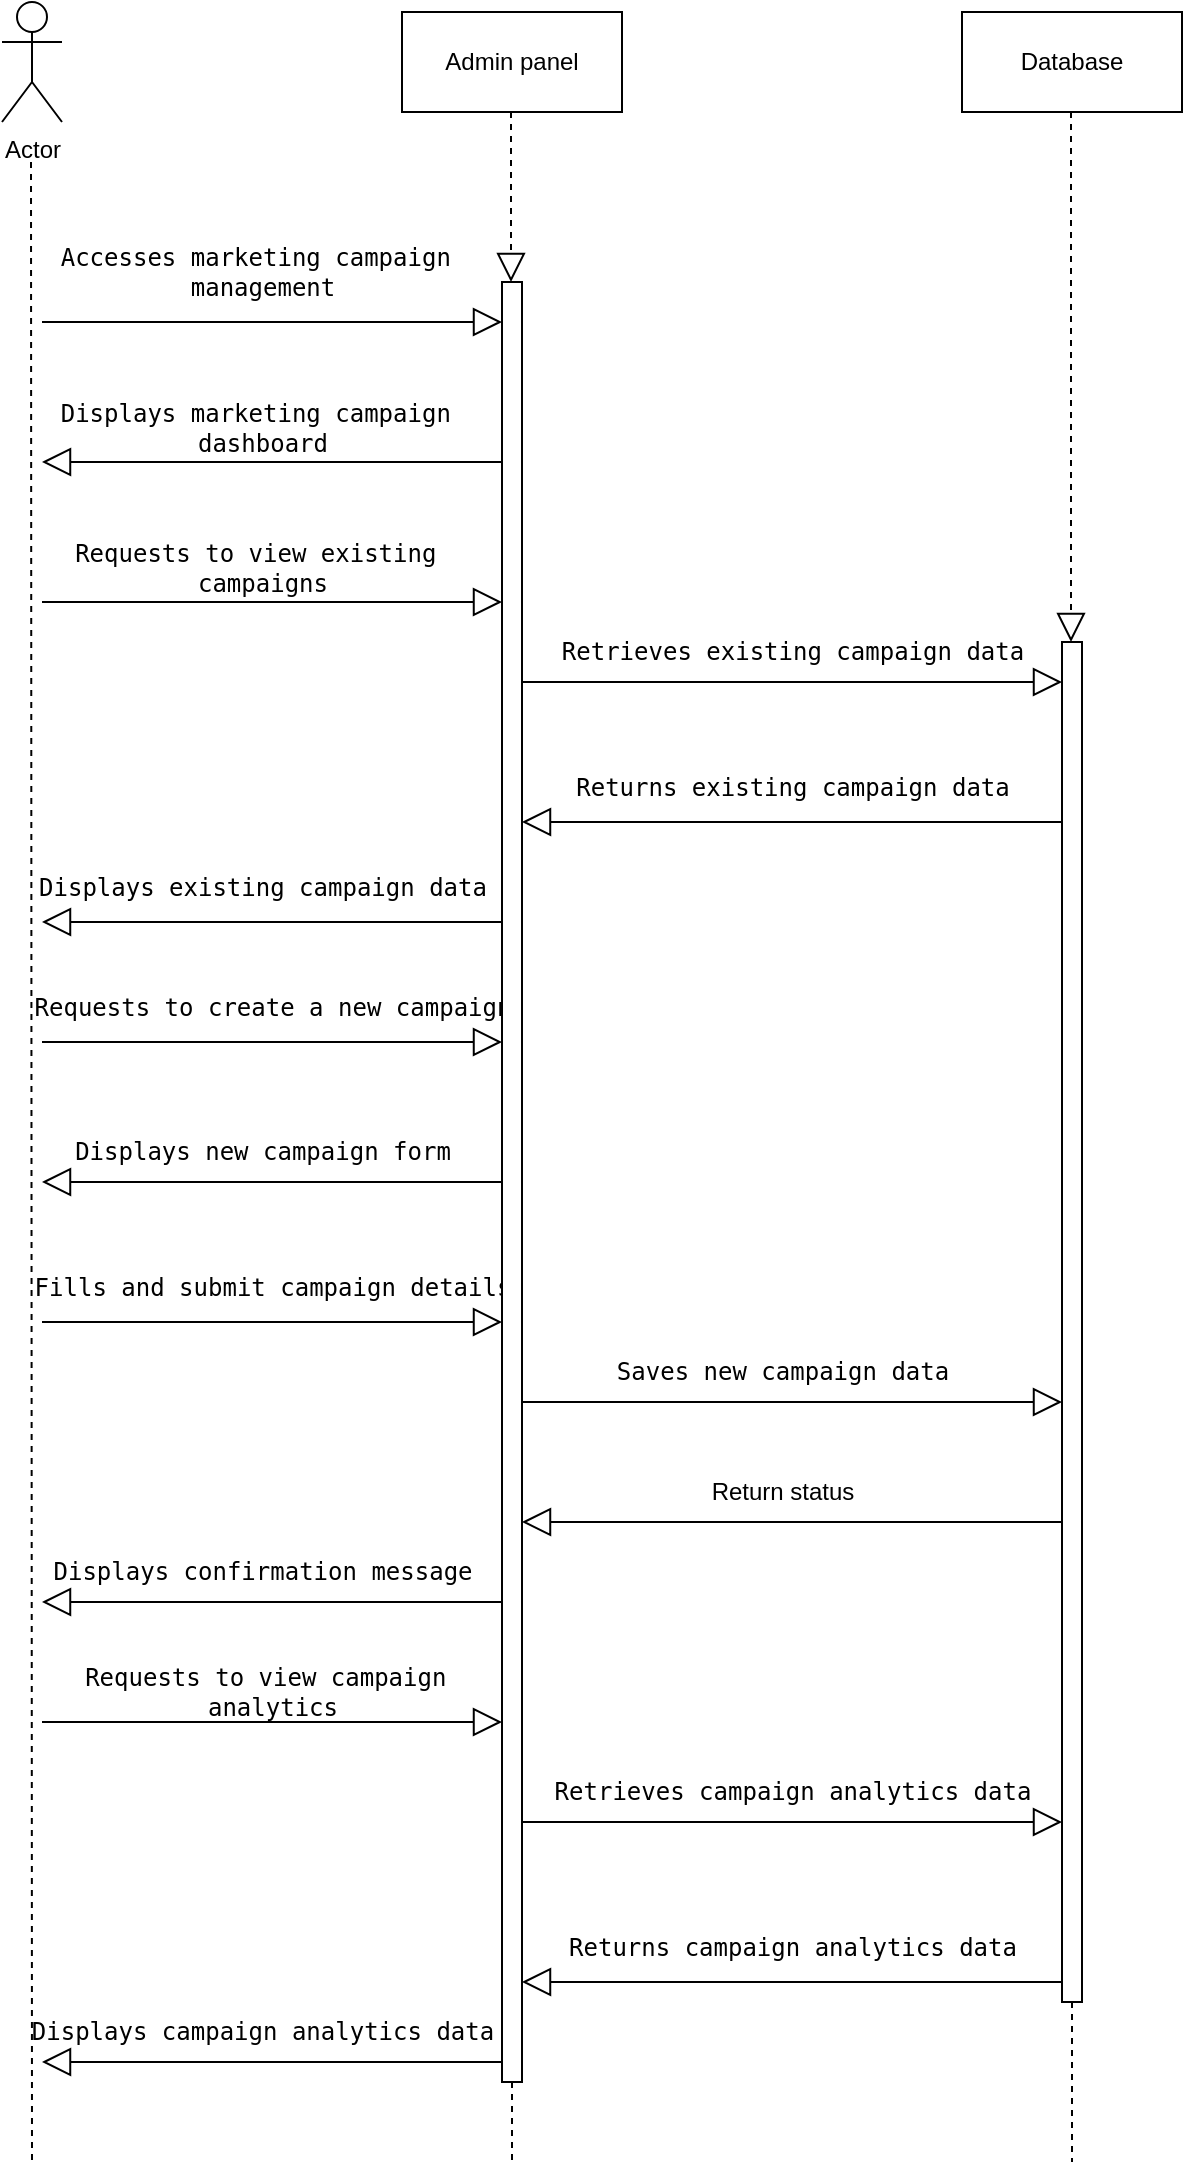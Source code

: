 <mxfile version="21.2.9" type="github">
  <diagram name="Page-1" id="fR5AoKFUi878igqshQwZ">
    <mxGraphModel dx="954" dy="556" grid="1" gridSize="10" guides="1" tooltips="1" connect="1" arrows="1" fold="1" page="1" pageScale="1" pageWidth="1100" pageHeight="1700" math="0" shadow="0">
      <root>
        <mxCell id="0" />
        <mxCell id="1" parent="0" />
        <mxCell id="9Yb_SmCTX4piKXww7C_m-1" value="Actor" style="shape=umlActor;verticalLabelPosition=bottom;verticalAlign=top;html=1;outlineConnect=0;" vertex="1" parent="1">
          <mxGeometry x="80" y="40" width="30" height="60" as="geometry" />
        </mxCell>
        <mxCell id="9Yb_SmCTX4piKXww7C_m-2" value="Database" style="html=1;whiteSpace=wrap;" vertex="1" parent="1">
          <mxGeometry x="560" y="45" width="110" height="50" as="geometry" />
        </mxCell>
        <mxCell id="9Yb_SmCTX4piKXww7C_m-3" value="Admin panel" style="html=1;whiteSpace=wrap;" vertex="1" parent="1">
          <mxGeometry x="280" y="45" width="110" height="50" as="geometry" />
        </mxCell>
        <mxCell id="9Yb_SmCTX4piKXww7C_m-4" value="" style="endArrow=none;dashed=1;endFill=0;endSize=12;html=1;rounded=0;" edge="1" parent="1">
          <mxGeometry width="160" relative="1" as="geometry">
            <mxPoint x="94.5" y="120" as="sourcePoint" />
            <mxPoint x="95" y="1120" as="targetPoint" />
          </mxGeometry>
        </mxCell>
        <mxCell id="9Yb_SmCTX4piKXww7C_m-5" value="" style="endArrow=none;dashed=1;endFill=0;endSize=12;html=1;rounded=0;" edge="1" parent="1" source="9Yb_SmCTX4piKXww7C_m-42">
          <mxGeometry width="160" relative="1" as="geometry">
            <mxPoint x="334.5" y="95" as="sourcePoint" />
            <mxPoint x="335" y="1120" as="targetPoint" />
          </mxGeometry>
        </mxCell>
        <mxCell id="9Yb_SmCTX4piKXww7C_m-6" value="" style="endArrow=none;dashed=1;endFill=0;endSize=12;html=1;rounded=0;" edge="1" parent="1" source="9Yb_SmCTX4piKXww7C_m-44">
          <mxGeometry width="160" relative="1" as="geometry">
            <mxPoint x="614.5" y="95" as="sourcePoint" />
            <mxPoint x="615" y="1120" as="targetPoint" />
          </mxGeometry>
        </mxCell>
        <mxCell id="9Yb_SmCTX4piKXww7C_m-7" value="&lt;pre&gt;&lt;code class=&quot;!whitespace-pre hljs language-sql&quot;&gt;Accesses marketing campaign &lt;br&gt;management&lt;/code&gt;&lt;/pre&gt;" style="text;html=1;align=center;verticalAlign=middle;resizable=0;points=[];autosize=1;strokeColor=none;fillColor=none;" vertex="1" parent="1">
          <mxGeometry x="100" y="140" width="220" height="70" as="geometry" />
        </mxCell>
        <mxCell id="9Yb_SmCTX4piKXww7C_m-8" value="&lt;pre&gt;&lt;code class=&quot;!whitespace-pre hljs language-sql&quot;&gt;Displays marketing campaign &lt;br&gt;dashboard&lt;/code&gt;&lt;/pre&gt;" style="text;html=1;align=center;verticalAlign=middle;resizable=0;points=[];autosize=1;strokeColor=none;fillColor=none;" vertex="1" parent="1">
          <mxGeometry x="100" y="218" width="220" height="70" as="geometry" />
        </mxCell>
        <mxCell id="9Yb_SmCTX4piKXww7C_m-9" value="&lt;pre&gt;&lt;code class=&quot;!whitespace-pre hljs language-sql&quot;&gt;Requests to &lt;span class=&quot;hljs-keyword&quot;&gt;view&lt;/span&gt; existing &lt;br&gt;campaigns&lt;/code&gt;&lt;/pre&gt;" style="text;html=1;align=center;verticalAlign=middle;resizable=0;points=[];autosize=1;strokeColor=none;fillColor=none;" vertex="1" parent="1">
          <mxGeometry x="105" y="288" width="210" height="70" as="geometry" />
        </mxCell>
        <mxCell id="9Yb_SmCTX4piKXww7C_m-10" value="&lt;pre&gt;&lt;code class=&quot;!whitespace-pre hljs language-sql&quot;&gt;Retrieves existing campaign data&lt;/code&gt;&lt;/pre&gt;" style="text;html=1;align=center;verticalAlign=middle;resizable=0;points=[];autosize=1;strokeColor=none;fillColor=none;" vertex="1" parent="1">
          <mxGeometry x="350" y="340" width="250" height="50" as="geometry" />
        </mxCell>
        <mxCell id="9Yb_SmCTX4piKXww7C_m-11" value="&lt;pre&gt;&lt;code class=&quot;!whitespace-pre hljs language-sql&quot;&gt;Returns existing campaign data&lt;/code&gt;&lt;/pre&gt;" style="text;html=1;align=center;verticalAlign=middle;resizable=0;points=[];autosize=1;strokeColor=none;fillColor=none;" vertex="1" parent="1">
          <mxGeometry x="360" y="408" width="230" height="50" as="geometry" />
        </mxCell>
        <mxCell id="9Yb_SmCTX4piKXww7C_m-14" value="&lt;pre&gt;&lt;code class=&quot;!whitespace-pre hljs language-sql&quot;&gt;Displays existing campaign data&lt;/code&gt;&lt;/pre&gt;" style="text;html=1;align=center;verticalAlign=middle;resizable=0;points=[];autosize=1;strokeColor=none;fillColor=none;" vertex="1" parent="1">
          <mxGeometry x="90" y="458" width="240" height="50" as="geometry" />
        </mxCell>
        <mxCell id="9Yb_SmCTX4piKXww7C_m-15" value="&lt;pre&gt;&lt;code class=&quot;!whitespace-pre hljs language-sql&quot;&gt;Requests to &lt;span class=&quot;hljs-keyword&quot;&gt;create&lt;/span&gt; a &lt;span class=&quot;hljs-keyword&quot;&gt;new&lt;/span&gt; campaign&lt;/code&gt;&lt;/pre&gt;" style="text;html=1;align=center;verticalAlign=middle;resizable=0;points=[];autosize=1;strokeColor=none;fillColor=none;" vertex="1" parent="1">
          <mxGeometry x="90" y="518" width="250" height="50" as="geometry" />
        </mxCell>
        <mxCell id="9Yb_SmCTX4piKXww7C_m-16" value="&lt;pre&gt;&lt;code class=&quot;!whitespace-pre hljs language-sql&quot;&gt;Displays new campaign form&lt;/code&gt;&lt;/pre&gt;" style="text;html=1;align=center;verticalAlign=middle;resizable=0;points=[];autosize=1;strokeColor=none;fillColor=none;" vertex="1" parent="1">
          <mxGeometry x="105" y="590" width="210" height="50" as="geometry" />
        </mxCell>
        <mxCell id="9Yb_SmCTX4piKXww7C_m-17" value="&lt;pre&gt;&lt;code class=&quot;!whitespace-pre hljs language-sql&quot;&gt;Fills and submit campaign details&lt;/code&gt;&lt;/pre&gt;" style="text;html=1;align=center;verticalAlign=middle;resizable=0;points=[];autosize=1;strokeColor=none;fillColor=none;" vertex="1" parent="1">
          <mxGeometry x="90" y="658" width="250" height="50" as="geometry" />
        </mxCell>
        <mxCell id="9Yb_SmCTX4piKXww7C_m-18" value="&lt;pre&gt;&lt;code class=&quot;!whitespace-pre hljs language-sql&quot;&gt;Saves new campaign data&lt;/code&gt;&lt;/pre&gt;" style="text;html=1;align=center;verticalAlign=middle;resizable=0;points=[];autosize=1;strokeColor=none;fillColor=none;" vertex="1" parent="1">
          <mxGeometry x="380" y="700" width="180" height="50" as="geometry" />
        </mxCell>
        <mxCell id="9Yb_SmCTX4piKXww7C_m-19" value="&lt;div&gt;Return status&lt;/div&gt;" style="text;html=1;align=center;verticalAlign=middle;resizable=0;points=[];autosize=1;strokeColor=none;fillColor=none;" vertex="1" parent="1">
          <mxGeometry x="420" y="770" width="100" height="30" as="geometry" />
        </mxCell>
        <mxCell id="9Yb_SmCTX4piKXww7C_m-20" value="&lt;pre&gt;&lt;code class=&quot;!whitespace-pre hljs language-sql&quot;&gt;Displays confirmation message&lt;/code&gt;&lt;/pre&gt;" style="text;html=1;align=center;verticalAlign=middle;resizable=0;points=[];autosize=1;strokeColor=none;fillColor=none;" vertex="1" parent="1">
          <mxGeometry x="95" y="800" width="230" height="50" as="geometry" />
        </mxCell>
        <mxCell id="9Yb_SmCTX4piKXww7C_m-21" value="&lt;pre&gt;&lt;code class=&quot;!whitespace-pre hljs language-sql&quot;&gt;Requests to &lt;span class=&quot;hljs-keyword&quot;&gt;view&lt;/span&gt; campaign &lt;br&gt;analytics&lt;/code&gt;&lt;/pre&gt;" style="text;html=1;align=center;verticalAlign=middle;resizable=0;points=[];autosize=1;strokeColor=none;fillColor=none;" vertex="1" parent="1">
          <mxGeometry x="110" y="850" width="210" height="70" as="geometry" />
        </mxCell>
        <mxCell id="9Yb_SmCTX4piKXww7C_m-22" value="&lt;pre&gt;&lt;code class=&quot;!whitespace-pre hljs language-sql&quot;&gt;Retrieves campaign analytics data&lt;/code&gt;&lt;/pre&gt;" style="text;html=1;align=center;verticalAlign=middle;resizable=0;points=[];autosize=1;strokeColor=none;fillColor=none;" vertex="1" parent="1">
          <mxGeometry x="350" y="910" width="250" height="50" as="geometry" />
        </mxCell>
        <mxCell id="9Yb_SmCTX4piKXww7C_m-23" value="&lt;pre&gt;&lt;code class=&quot;!whitespace-pre hljs language-sql&quot;&gt;Returns campaign analytics data&lt;/code&gt;&lt;/pre&gt;" style="text;html=1;align=center;verticalAlign=middle;resizable=0;points=[];autosize=1;strokeColor=none;fillColor=none;" vertex="1" parent="1">
          <mxGeometry x="355" y="988" width="240" height="50" as="geometry" />
        </mxCell>
        <mxCell id="9Yb_SmCTX4piKXww7C_m-24" value="&lt;pre&gt;&lt;code class=&quot;!whitespace-pre hljs language-sql&quot;&gt;Displays campaign analytics data&lt;/code&gt;&lt;/pre&gt;" style="text;html=1;align=center;verticalAlign=middle;resizable=0;points=[];autosize=1;strokeColor=none;fillColor=none;" vertex="1" parent="1">
          <mxGeometry x="85" y="1030" width="250" height="50" as="geometry" />
        </mxCell>
        <mxCell id="9Yb_SmCTX4piKXww7C_m-25" value="" style="endArrow=block;endFill=0;endSize=12;html=1;rounded=0;" edge="1" parent="1">
          <mxGeometry width="160" relative="1" as="geometry">
            <mxPoint x="100" y="200" as="sourcePoint" />
            <mxPoint x="330" y="200" as="targetPoint" />
          </mxGeometry>
        </mxCell>
        <mxCell id="9Yb_SmCTX4piKXww7C_m-26" value="" style="endArrow=block;endFill=0;endSize=12;html=1;rounded=0;" edge="1" parent="1">
          <mxGeometry width="160" relative="1" as="geometry">
            <mxPoint x="330" y="270" as="sourcePoint" />
            <mxPoint x="100" y="270" as="targetPoint" />
          </mxGeometry>
        </mxCell>
        <mxCell id="9Yb_SmCTX4piKXww7C_m-27" value="" style="endArrow=block;endFill=0;endSize=12;html=1;rounded=0;" edge="1" parent="1">
          <mxGeometry width="160" relative="1" as="geometry">
            <mxPoint x="100" y="340" as="sourcePoint" />
            <mxPoint x="330" y="340" as="targetPoint" />
          </mxGeometry>
        </mxCell>
        <mxCell id="9Yb_SmCTX4piKXww7C_m-28" value="" style="endArrow=block;endFill=0;endSize=12;html=1;rounded=0;" edge="1" parent="1">
          <mxGeometry width="160" relative="1" as="geometry">
            <mxPoint x="340" y="380" as="sourcePoint" />
            <mxPoint x="610" y="380" as="targetPoint" />
          </mxGeometry>
        </mxCell>
        <mxCell id="9Yb_SmCTX4piKXww7C_m-29" value="" style="endArrow=block;endFill=0;endSize=12;html=1;rounded=0;" edge="1" parent="1">
          <mxGeometry width="160" relative="1" as="geometry">
            <mxPoint x="610" y="450" as="sourcePoint" />
            <mxPoint x="340" y="450" as="targetPoint" />
          </mxGeometry>
        </mxCell>
        <mxCell id="9Yb_SmCTX4piKXww7C_m-30" value="" style="endArrow=block;endFill=0;endSize=12;html=1;rounded=0;" edge="1" parent="1">
          <mxGeometry width="160" relative="1" as="geometry">
            <mxPoint x="330" y="500" as="sourcePoint" />
            <mxPoint x="100" y="500" as="targetPoint" />
          </mxGeometry>
        </mxCell>
        <mxCell id="9Yb_SmCTX4piKXww7C_m-31" value="" style="endArrow=block;endFill=0;endSize=12;html=1;rounded=0;" edge="1" parent="1">
          <mxGeometry width="160" relative="1" as="geometry">
            <mxPoint x="100" y="560" as="sourcePoint" />
            <mxPoint x="330" y="560" as="targetPoint" />
          </mxGeometry>
        </mxCell>
        <mxCell id="9Yb_SmCTX4piKXww7C_m-32" value="" style="endArrow=block;endFill=0;endSize=12;html=1;rounded=0;" edge="1" parent="1">
          <mxGeometry width="160" relative="1" as="geometry">
            <mxPoint x="330" y="630" as="sourcePoint" />
            <mxPoint x="100" y="630" as="targetPoint" />
          </mxGeometry>
        </mxCell>
        <mxCell id="9Yb_SmCTX4piKXww7C_m-33" value="" style="endArrow=block;endFill=0;endSize=12;html=1;rounded=0;" edge="1" parent="1">
          <mxGeometry width="160" relative="1" as="geometry">
            <mxPoint x="100" y="700" as="sourcePoint" />
            <mxPoint x="330" y="700" as="targetPoint" />
          </mxGeometry>
        </mxCell>
        <mxCell id="9Yb_SmCTX4piKXww7C_m-34" value="" style="endArrow=block;endFill=0;endSize=12;html=1;rounded=0;" edge="1" parent="1">
          <mxGeometry width="160" relative="1" as="geometry">
            <mxPoint x="340" y="740" as="sourcePoint" />
            <mxPoint x="610" y="740" as="targetPoint" />
          </mxGeometry>
        </mxCell>
        <mxCell id="9Yb_SmCTX4piKXww7C_m-36" value="" style="endArrow=block;endFill=0;endSize=12;html=1;rounded=0;" edge="1" parent="1">
          <mxGeometry width="160" relative="1" as="geometry">
            <mxPoint x="610" y="800" as="sourcePoint" />
            <mxPoint x="340" y="800" as="targetPoint" />
          </mxGeometry>
        </mxCell>
        <mxCell id="9Yb_SmCTX4piKXww7C_m-37" value="" style="endArrow=block;endFill=0;endSize=12;html=1;rounded=0;" edge="1" parent="1">
          <mxGeometry width="160" relative="1" as="geometry">
            <mxPoint x="340" y="950" as="sourcePoint" />
            <mxPoint x="610" y="950" as="targetPoint" />
          </mxGeometry>
        </mxCell>
        <mxCell id="9Yb_SmCTX4piKXww7C_m-38" value="" style="endArrow=block;endFill=0;endSize=12;html=1;rounded=0;" edge="1" parent="1">
          <mxGeometry width="160" relative="1" as="geometry">
            <mxPoint x="610" y="1030" as="sourcePoint" />
            <mxPoint x="340" y="1030" as="targetPoint" />
          </mxGeometry>
        </mxCell>
        <mxCell id="9Yb_SmCTX4piKXww7C_m-39" value="" style="endArrow=block;endFill=0;endSize=12;html=1;rounded=0;" edge="1" parent="1">
          <mxGeometry width="160" relative="1" as="geometry">
            <mxPoint x="330" y="840" as="sourcePoint" />
            <mxPoint x="100" y="840" as="targetPoint" />
          </mxGeometry>
        </mxCell>
        <mxCell id="9Yb_SmCTX4piKXww7C_m-40" value="" style="endArrow=block;endFill=0;endSize=12;html=1;rounded=0;" edge="1" parent="1">
          <mxGeometry width="160" relative="1" as="geometry">
            <mxPoint x="100" y="900" as="sourcePoint" />
            <mxPoint x="330" y="900" as="targetPoint" />
          </mxGeometry>
        </mxCell>
        <mxCell id="9Yb_SmCTX4piKXww7C_m-41" value="" style="endArrow=block;endFill=0;endSize=12;html=1;rounded=0;" edge="1" parent="1">
          <mxGeometry width="160" relative="1" as="geometry">
            <mxPoint x="330" y="1070" as="sourcePoint" />
            <mxPoint x="100" y="1070" as="targetPoint" />
          </mxGeometry>
        </mxCell>
        <mxCell id="9Yb_SmCTX4piKXww7C_m-43" value="" style="endArrow=block;dashed=1;endFill=0;endSize=12;html=1;rounded=0;" edge="1" parent="1" target="9Yb_SmCTX4piKXww7C_m-42">
          <mxGeometry width="160" relative="1" as="geometry">
            <mxPoint x="334.5" y="95" as="sourcePoint" />
            <mxPoint x="335" y="1120" as="targetPoint" />
          </mxGeometry>
        </mxCell>
        <mxCell id="9Yb_SmCTX4piKXww7C_m-42" value="" style="html=1;points=[];perimeter=orthogonalPerimeter;outlineConnect=0;targetShapes=umlLifeline;portConstraint=eastwest;newEdgeStyle={&quot;edgeStyle&quot;:&quot;elbowEdgeStyle&quot;,&quot;elbow&quot;:&quot;vertical&quot;,&quot;curved&quot;:0,&quot;rounded&quot;:0};" vertex="1" parent="1">
          <mxGeometry x="330" y="180" width="10" height="900" as="geometry" />
        </mxCell>
        <mxCell id="9Yb_SmCTX4piKXww7C_m-45" value="" style="endArrow=block;dashed=1;endFill=0;endSize=12;html=1;rounded=0;" edge="1" parent="1" target="9Yb_SmCTX4piKXww7C_m-44">
          <mxGeometry width="160" relative="1" as="geometry">
            <mxPoint x="614.5" y="95" as="sourcePoint" />
            <mxPoint x="615" y="1120" as="targetPoint" />
          </mxGeometry>
        </mxCell>
        <mxCell id="9Yb_SmCTX4piKXww7C_m-44" value="" style="html=1;points=[];perimeter=orthogonalPerimeter;outlineConnect=0;targetShapes=umlLifeline;portConstraint=eastwest;newEdgeStyle={&quot;edgeStyle&quot;:&quot;elbowEdgeStyle&quot;,&quot;elbow&quot;:&quot;vertical&quot;,&quot;curved&quot;:0,&quot;rounded&quot;:0};" vertex="1" parent="1">
          <mxGeometry x="610" y="360" width="10" height="680" as="geometry" />
        </mxCell>
      </root>
    </mxGraphModel>
  </diagram>
</mxfile>
